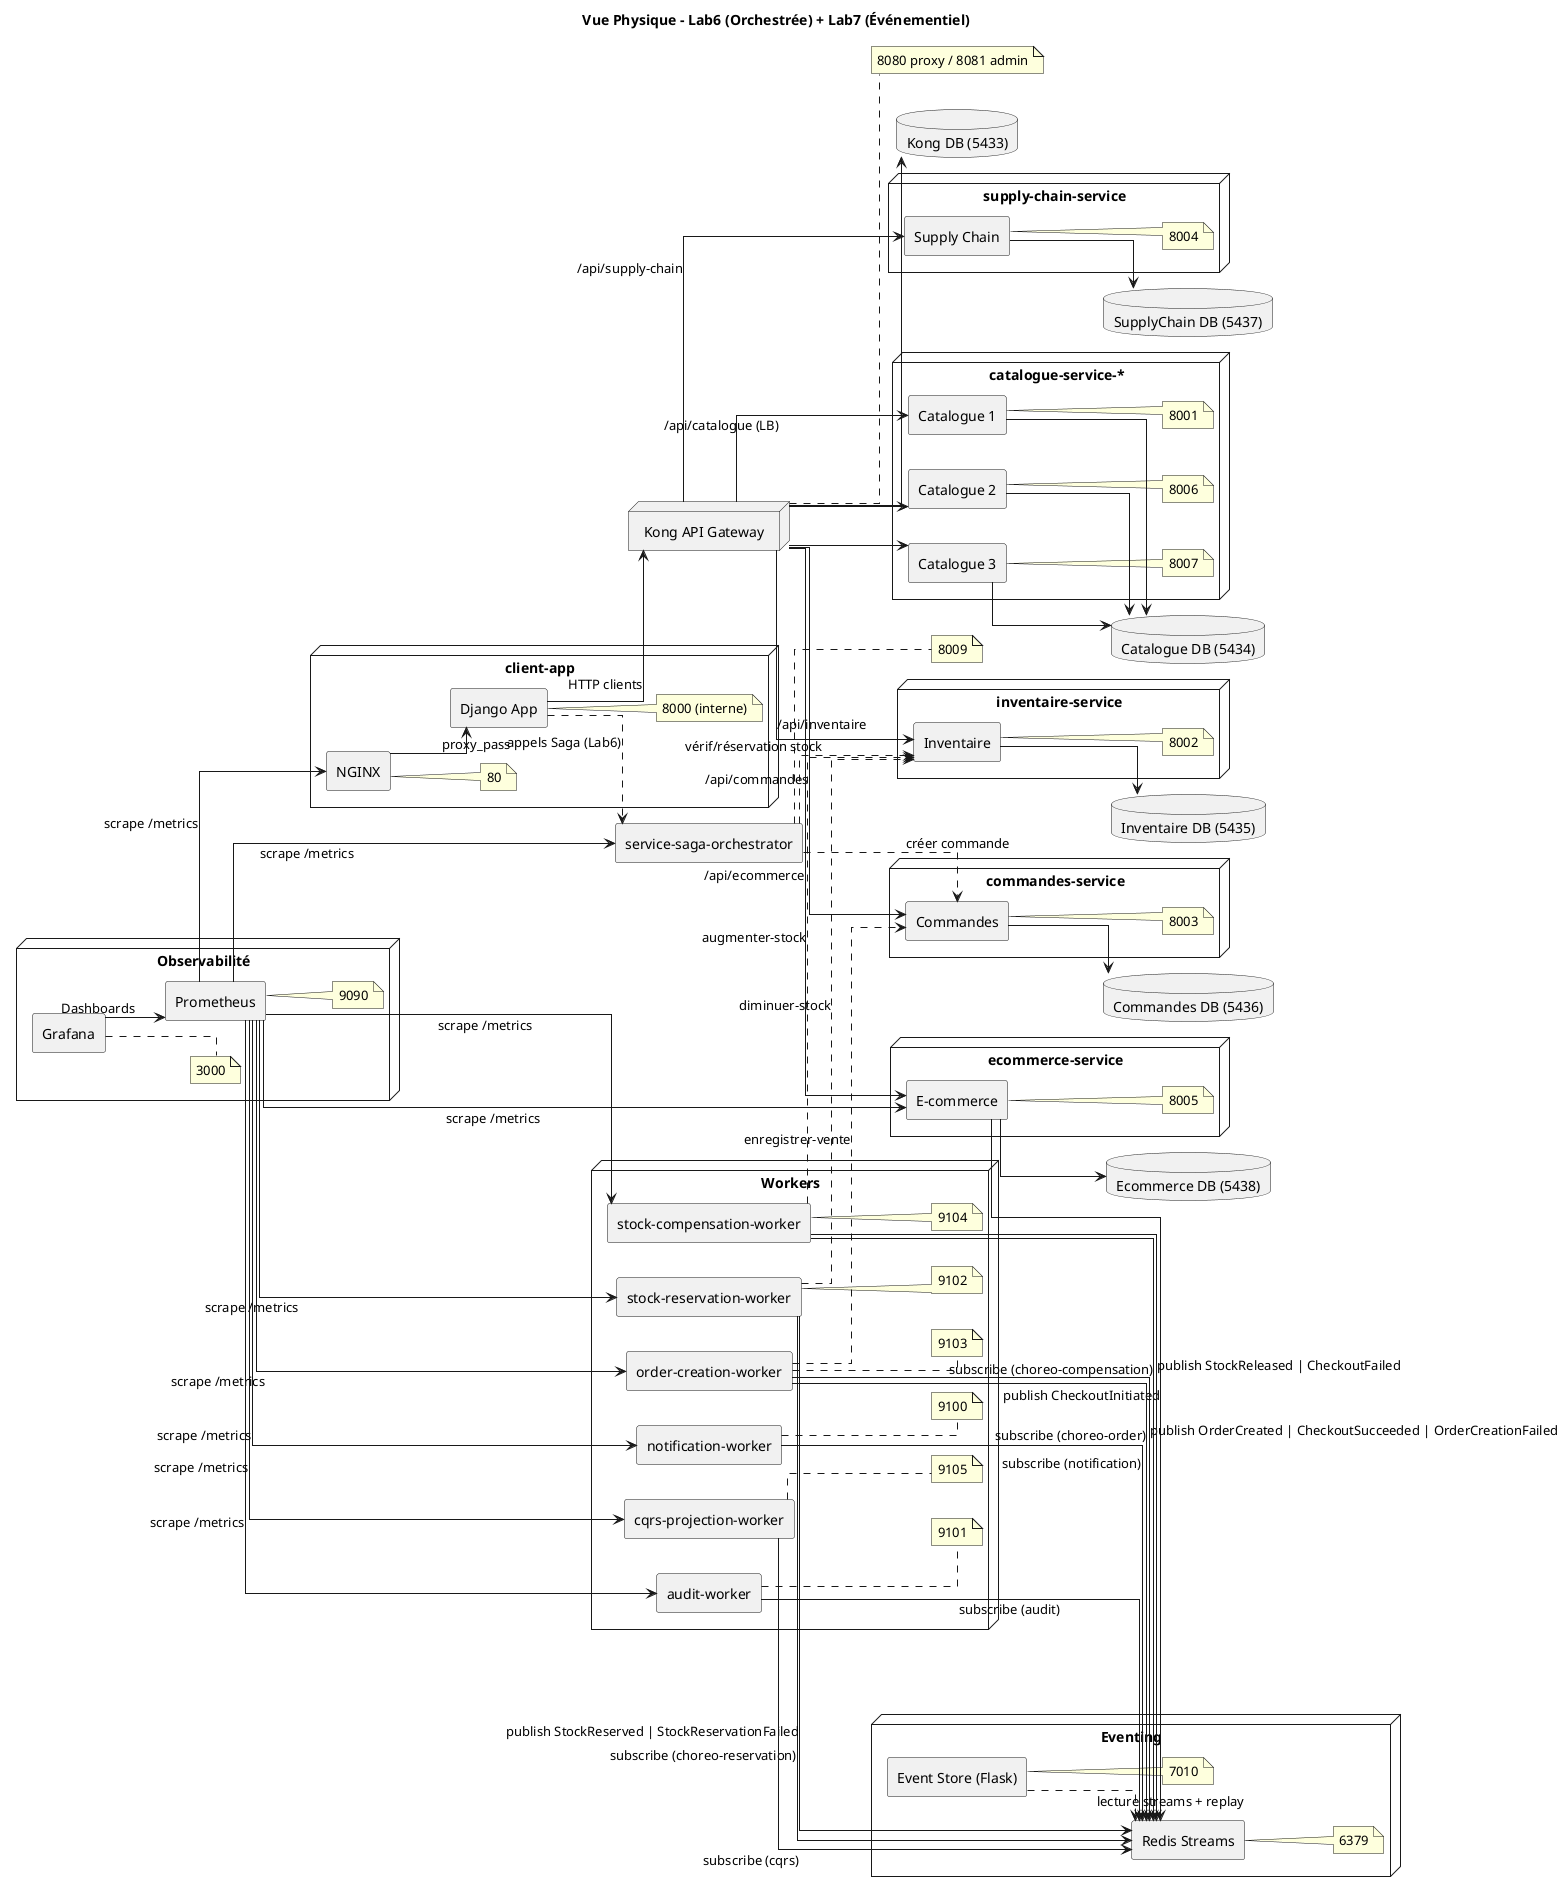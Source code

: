 @startuml
title Vue Physique - Lab6 (Orchestrée) + Lab7 (Événementiel)
skinparam componentStyle rectangle
skinparam shadowing false
skinparam linetype ortho
left to right direction

' === OBSERVABILITÉ ===
node "Observabilité" {
  component "Grafana" as grafana
  note right of grafana : 3000
  component "Prometheus" as prometheus
  note right of prometheus : 9090
}

' === FRONTEND APPLI ===
node "client-app" {
  component "NGINX" as nginx
  note right of nginx : 80
  component "Django App" as djangoApp
  note right of djangoApp : 8000 (interne)
}

' === API GATEWAY ===
node "Kong API Gateway" as kong
note right of kong : 8080 proxy / 8081 admin

' === BROKER & EVENT STORE (Lab7) ===
node "Eventing" {
  component "Redis Streams" as redis
  note right of redis : 6379
  component "Event Store (Flask)" as eventstore
  note right of eventstore : 7010
}

' === MICROSERVICES ===
node "catalogue-service-*" {
  component "Catalogue 1" as cat1
  note right of cat1 : 8001
  component "Catalogue 2" as cat2
  note right of cat2 : 8006
  component "Catalogue 3" as cat3
  note right of cat3 : 8007
}

node "inventaire-service" {
  component "Inventaire" as inv
  note right of inv : 8002
}

node "commandes-service" {
  component "Commandes" as cmd
  note right of cmd : 8003
}

node "supply-chain-service" {
  component "Supply Chain" as sup
  note right of sup : 8004
}

node "ecommerce-service" {
  component "E-commerce" as eco
  note right of eco : 8005
}

' === WORKERS (Lab7 – Chorégraphie & CQRS) ===
node "Workers" {
  component "stock-reservation-worker" as w_res
  note right of w_res : 9102
  component "order-creation-worker" as w_ord
  note right of w_ord : 9103
  component "stock-compensation-worker" as w_comp
  note right of w_comp : 9104
  component "notification-worker" as w_notif
  note right of w_notif : 9100
  component "audit-worker" as w_audit
  note right of w_audit : 9101
  component "cqrs-projection-worker" as w_cqrs
  note right of w_cqrs : 9105
}

' === BASES DE DONNÉES ===
database "Catalogue DB (5434)" as catalogueDb
database "Inventaire DB (5435)" as inventaireDb
database "Commandes DB (5436)" as commandesDb
database "SupplyChain DB (5437)" as supplyChainDb
database "Ecommerce DB (5438)" as ecommerceDb
database "Kong DB (5433)" as kongDb

' === TRAFIC UTILISATEUR ===
nginx --> djangoApp : proxy_pass
djangoApp --> kong : HTTP clients

' === KONG ROUTING ===
kong --> cat1 : /api/catalogue (LB)
kong --> cat2
kong --> cat3
kong --> inv : /api/inventaire
kong --> cmd : /api/commandes
kong --> sup : /api/supply-chain
kong --> eco : /api/ecommerce

' === PERSISTANCE ===
cat1 --> catalogueDb
cat2 --> catalogueDb
cat3 --> catalogueDb
inv --> inventaireDb
cmd --> commandesDb
sup --> supplyChainDb
eco --> ecommerceDb
kong --> kongDb

' === LAB6 ORCHESTRATION (rappel) ===
component "service-saga-orchestrator" as orchestrator
note right of orchestrator : 8009
djangoApp ..> orchestrator : appels Saga (Lab6)
orchestrator ..> inv : vérif/réservation stock
orchestrator ..> cmd : créer commande

' === LAB7 PUB/SUB ===
eco --> redis : publish CheckoutInitiated
w_res --> redis : subscribe (choreo-reservation)
w_res ..> inv : diminuer-stock
w_res --> redis : publish StockReserved | StockReservationFailed
w_ord --> redis : subscribe (choreo-order)
w_ord ..> cmd : enregistrer-vente
w_ord --> redis : publish OrderCreated | CheckoutSucceeded | OrderCreationFailed
w_comp --> redis : subscribe (choreo-compensation)
w_comp ..> inv : augmenter-stock
w_comp --> redis : publish StockReleased | CheckoutFailed
w_notif --> redis : subscribe (notification)
w_audit --> redis : subscribe (audit)
w_cqrs --> redis : subscribe (cqrs)
eventstore ..> redis : lecture streams + replay

' === MONITORING ===
prometheus --> nginx : scrape /metrics
prometheus --> orchestrator : scrape /metrics
prometheus --> eco : scrape /metrics
prometheus --> w_res : scrape /metrics
prometheus --> w_ord : scrape /metrics
prometheus --> w_comp : scrape /metrics
prometheus --> w_notif : scrape /metrics
prometheus --> w_audit : scrape /metrics
prometheus --> w_cqrs : scrape /metrics
grafana --> prometheus : Dashboards

@enduml